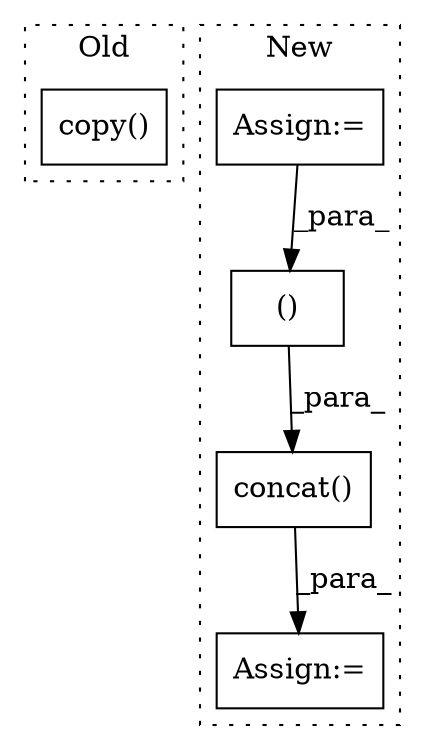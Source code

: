 digraph G {
subgraph cluster0 {
1 [label="copy()" a="75" s="25781" l="10" shape="box"];
label = "Old";
style="dotted";
}
subgraph cluster1 {
2 [label="concat()" a="75" s="27487,27507" l="10,1" shape="box"];
3 [label="()" a="54" s="27501" l="5" shape="box"];
4 [label="Assign:=" a="68" s="27085" l="3" shape="box"];
5 [label="Assign:=" a="68" s="27484" l="3" shape="box"];
label = "New";
style="dotted";
}
2 -> 5 [label="_para_"];
3 -> 2 [label="_para_"];
4 -> 3 [label="_para_"];
}